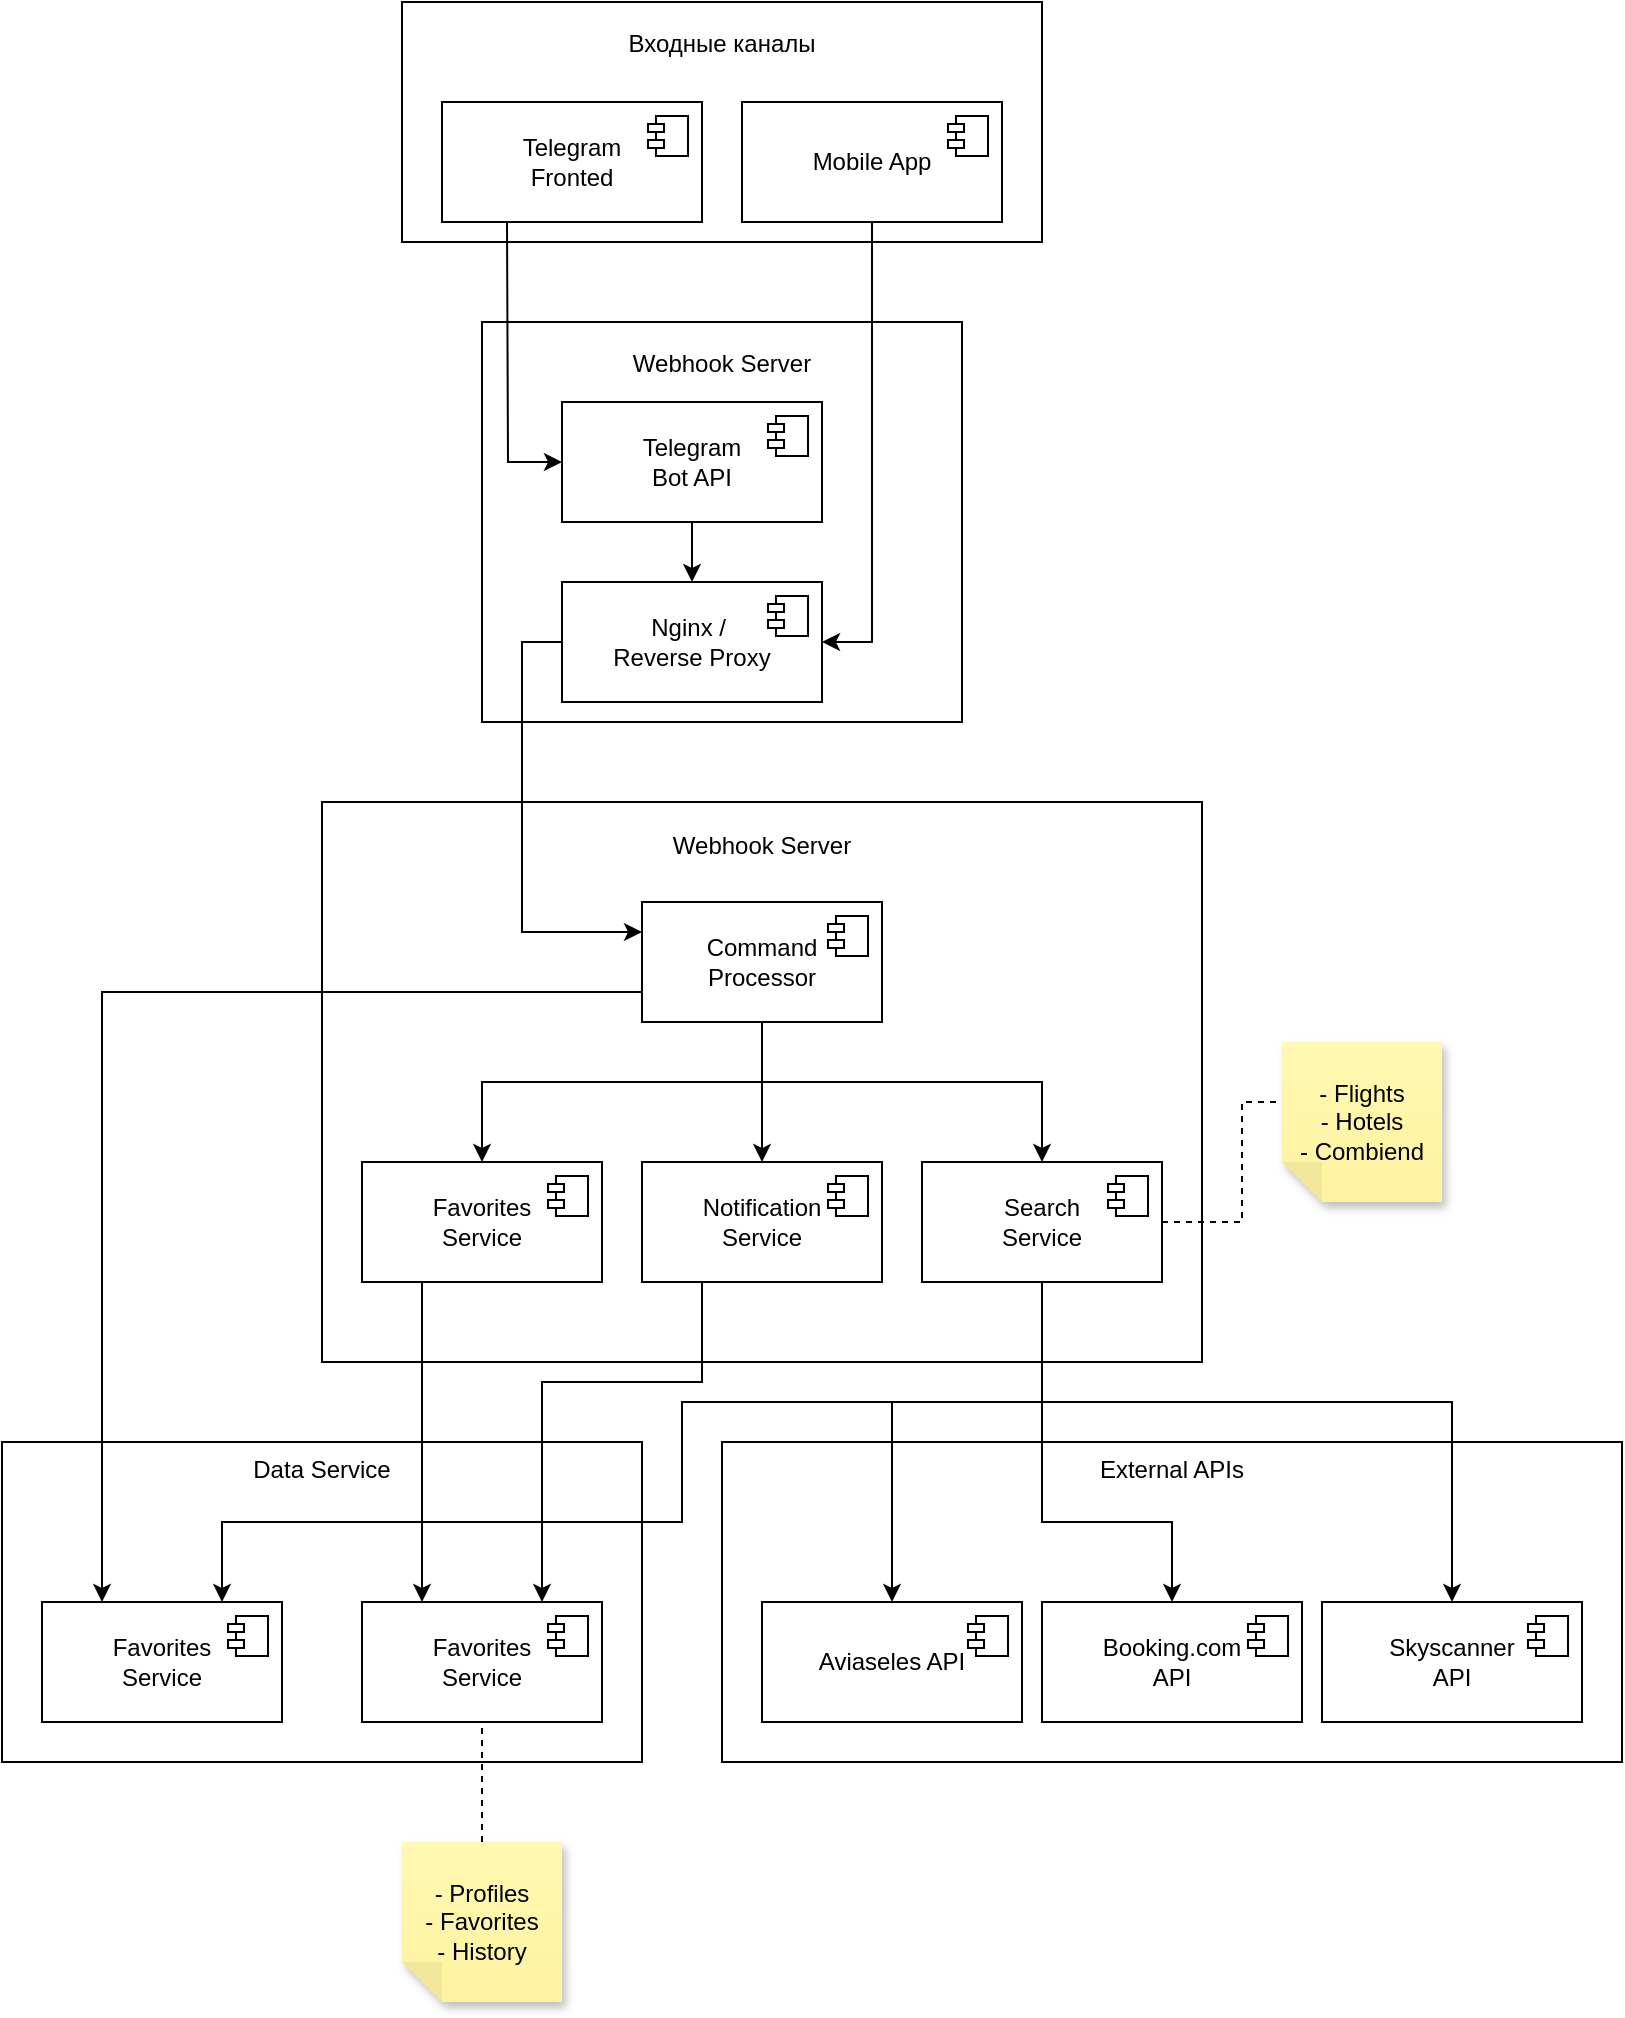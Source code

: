 <mxfile version="27.1.6">
  <diagram id="qsCmz5cgCutj90vAJ9o6" name="Страница — 1">
    <mxGraphModel dx="2377" dy="1252" grid="1" gridSize="10" guides="1" tooltips="1" connect="1" arrows="1" fold="1" page="1" pageScale="1" pageWidth="827" pageHeight="1169" math="0" shadow="0">
      <root>
        <mxCell id="0" />
        <mxCell id="1" parent="0" />
        <mxCell id="6g14PVRx89wxjFyA8-9d-1" value="&lt;p&gt;Входные каналы&lt;/p&gt;&lt;p&gt;&lt;br&gt;&lt;/p&gt;&lt;p&gt;&lt;br&gt;&lt;/p&gt;&lt;p&gt;&lt;br&gt;&lt;/p&gt;" style="rounded=0;whiteSpace=wrap;html=1;" vertex="1" parent="1">
          <mxGeometry x="280" y="40" width="320" height="120" as="geometry" />
        </mxCell>
        <mxCell id="6g14PVRx89wxjFyA8-9d-2" value="Telegram&lt;div&gt;Fronted&lt;/div&gt;" style="html=1;dropTarget=0;whiteSpace=wrap;" vertex="1" parent="1">
          <mxGeometry x="300" y="90" width="130" height="60" as="geometry" />
        </mxCell>
        <mxCell id="6g14PVRx89wxjFyA8-9d-3" value="" style="shape=module;jettyWidth=8;jettyHeight=4;" vertex="1" parent="6g14PVRx89wxjFyA8-9d-2">
          <mxGeometry x="1" width="20" height="20" relative="1" as="geometry">
            <mxPoint x="-27" y="7" as="offset" />
          </mxGeometry>
        </mxCell>
        <mxCell id="6g14PVRx89wxjFyA8-9d-6" value="Mobile App" style="html=1;dropTarget=0;whiteSpace=wrap;" vertex="1" parent="1">
          <mxGeometry x="450" y="90" width="130" height="60" as="geometry" />
        </mxCell>
        <mxCell id="6g14PVRx89wxjFyA8-9d-7" value="" style="shape=module;jettyWidth=8;jettyHeight=4;" vertex="1" parent="6g14PVRx89wxjFyA8-9d-6">
          <mxGeometry x="1" width="20" height="20" relative="1" as="geometry">
            <mxPoint x="-27" y="7" as="offset" />
          </mxGeometry>
        </mxCell>
        <mxCell id="6g14PVRx89wxjFyA8-9d-8" value="&lt;p&gt;Webhook Server&lt;/p&gt;&lt;p&gt;&lt;br&gt;&lt;/p&gt;&lt;p&gt;&lt;br&gt;&lt;/p&gt;&lt;p&gt;&lt;br&gt;&lt;/p&gt;&lt;p&gt;&lt;br&gt;&lt;/p&gt;&lt;p&gt;&lt;br&gt;&lt;/p&gt;&lt;p&gt;&lt;br&gt;&lt;/p&gt;" style="rounded=0;whiteSpace=wrap;html=1;" vertex="1" parent="1">
          <mxGeometry x="320" y="200" width="240" height="200" as="geometry" />
        </mxCell>
        <mxCell id="6g14PVRx89wxjFyA8-9d-9" value="Telegram&lt;div&gt;Bot API&lt;/div&gt;" style="html=1;dropTarget=0;whiteSpace=wrap;" vertex="1" parent="1">
          <mxGeometry x="360" y="240" width="130" height="60" as="geometry" />
        </mxCell>
        <mxCell id="6g14PVRx89wxjFyA8-9d-10" value="" style="shape=module;jettyWidth=8;jettyHeight=4;" vertex="1" parent="6g14PVRx89wxjFyA8-9d-9">
          <mxGeometry x="1" width="20" height="20" relative="1" as="geometry">
            <mxPoint x="-27" y="7" as="offset" />
          </mxGeometry>
        </mxCell>
        <mxCell id="6g14PVRx89wxjFyA8-9d-11" value="Nginx /&amp;nbsp;&lt;div&gt;Reverse Proxy&lt;/div&gt;" style="html=1;dropTarget=0;whiteSpace=wrap;" vertex="1" parent="1">
          <mxGeometry x="360" y="330" width="130" height="60" as="geometry" />
        </mxCell>
        <mxCell id="6g14PVRx89wxjFyA8-9d-12" value="" style="shape=module;jettyWidth=8;jettyHeight=4;" vertex="1" parent="6g14PVRx89wxjFyA8-9d-11">
          <mxGeometry x="1" width="20" height="20" relative="1" as="geometry">
            <mxPoint x="-27" y="7" as="offset" />
          </mxGeometry>
        </mxCell>
        <mxCell id="6g14PVRx89wxjFyA8-9d-13" value="&lt;p&gt;Webhook Server&lt;/p&gt;&lt;p&gt;&lt;br&gt;&lt;/p&gt;&lt;p&gt;&lt;br&gt;&lt;/p&gt;&lt;p&gt;&lt;br&gt;&lt;/p&gt;&lt;p&gt;&lt;br&gt;&lt;/p&gt;&lt;p&gt;&lt;br&gt;&lt;/p&gt;&lt;p&gt;&lt;br&gt;&lt;/p&gt;&lt;p&gt;&lt;br&gt;&lt;/p&gt;&lt;p&gt;&lt;br&gt;&lt;/p&gt;&lt;p&gt;&lt;br&gt;&lt;/p&gt;" style="rounded=0;whiteSpace=wrap;html=1;" vertex="1" parent="1">
          <mxGeometry x="240" y="440" width="440" height="280" as="geometry" />
        </mxCell>
        <mxCell id="6g14PVRx89wxjFyA8-9d-14" value="Command&lt;div&gt;Processor&lt;/div&gt;" style="html=1;dropTarget=0;whiteSpace=wrap;" vertex="1" parent="1">
          <mxGeometry x="400" y="490" width="120" height="60" as="geometry" />
        </mxCell>
        <mxCell id="6g14PVRx89wxjFyA8-9d-15" value="" style="shape=module;jettyWidth=8;jettyHeight=4;" vertex="1" parent="6g14PVRx89wxjFyA8-9d-14">
          <mxGeometry x="1" width="20" height="20" relative="1" as="geometry">
            <mxPoint x="-27" y="7" as="offset" />
          </mxGeometry>
        </mxCell>
        <mxCell id="6g14PVRx89wxjFyA8-9d-16" value="Favorites&lt;div&gt;Service&lt;/div&gt;" style="html=1;dropTarget=0;whiteSpace=wrap;" vertex="1" parent="1">
          <mxGeometry x="260" y="620" width="120" height="60" as="geometry" />
        </mxCell>
        <mxCell id="6g14PVRx89wxjFyA8-9d-17" value="" style="shape=module;jettyWidth=8;jettyHeight=4;" vertex="1" parent="6g14PVRx89wxjFyA8-9d-16">
          <mxGeometry x="1" width="20" height="20" relative="1" as="geometry">
            <mxPoint x="-27" y="7" as="offset" />
          </mxGeometry>
        </mxCell>
        <mxCell id="6g14PVRx89wxjFyA8-9d-20" value="Notification&lt;div&gt;Service&lt;/div&gt;" style="html=1;dropTarget=0;whiteSpace=wrap;" vertex="1" parent="1">
          <mxGeometry x="400" y="620" width="120" height="60" as="geometry" />
        </mxCell>
        <mxCell id="6g14PVRx89wxjFyA8-9d-21" value="" style="shape=module;jettyWidth=8;jettyHeight=4;" vertex="1" parent="6g14PVRx89wxjFyA8-9d-20">
          <mxGeometry x="1" width="20" height="20" relative="1" as="geometry">
            <mxPoint x="-27" y="7" as="offset" />
          </mxGeometry>
        </mxCell>
        <mxCell id="6g14PVRx89wxjFyA8-9d-22" value="Search&lt;div&gt;Service&lt;/div&gt;" style="html=1;dropTarget=0;whiteSpace=wrap;" vertex="1" parent="1">
          <mxGeometry x="540" y="620" width="120" height="60" as="geometry" />
        </mxCell>
        <mxCell id="6g14PVRx89wxjFyA8-9d-23" value="" style="shape=module;jettyWidth=8;jettyHeight=4;" vertex="1" parent="6g14PVRx89wxjFyA8-9d-22">
          <mxGeometry x="1" width="20" height="20" relative="1" as="geometry">
            <mxPoint x="-27" y="7" as="offset" />
          </mxGeometry>
        </mxCell>
        <mxCell id="6g14PVRx89wxjFyA8-9d-24" value="&lt;p&gt;Data Service&lt;/p&gt;&lt;p&gt;&lt;br&gt;&lt;/p&gt;&lt;p&gt;&lt;br&gt;&lt;/p&gt;&lt;p&gt;&lt;br&gt;&lt;/p&gt;&lt;p&gt;&lt;br&gt;&lt;/p&gt;&lt;p&gt;&lt;br&gt;&lt;/p&gt;" style="rounded=0;whiteSpace=wrap;html=1;" vertex="1" parent="1">
          <mxGeometry x="80" y="760" width="320" height="160" as="geometry" />
        </mxCell>
        <mxCell id="6g14PVRx89wxjFyA8-9d-25" value="Favorites&lt;div&gt;Service&lt;/div&gt;" style="html=1;dropTarget=0;whiteSpace=wrap;" vertex="1" parent="1">
          <mxGeometry x="100" y="840" width="120" height="60" as="geometry" />
        </mxCell>
        <mxCell id="6g14PVRx89wxjFyA8-9d-26" value="" style="shape=module;jettyWidth=8;jettyHeight=4;" vertex="1" parent="6g14PVRx89wxjFyA8-9d-25">
          <mxGeometry x="1" width="20" height="20" relative="1" as="geometry">
            <mxPoint x="-27" y="7" as="offset" />
          </mxGeometry>
        </mxCell>
        <mxCell id="6g14PVRx89wxjFyA8-9d-27" value="Favorites&lt;div&gt;Service&lt;/div&gt;" style="html=1;dropTarget=0;whiteSpace=wrap;" vertex="1" parent="1">
          <mxGeometry x="260" y="840" width="120" height="60" as="geometry" />
        </mxCell>
        <mxCell id="6g14PVRx89wxjFyA8-9d-28" value="" style="shape=module;jettyWidth=8;jettyHeight=4;" vertex="1" parent="6g14PVRx89wxjFyA8-9d-27">
          <mxGeometry x="1" width="20" height="20" relative="1" as="geometry">
            <mxPoint x="-27" y="7" as="offset" />
          </mxGeometry>
        </mxCell>
        <mxCell id="6g14PVRx89wxjFyA8-9d-29" value="&lt;p&gt;External APIs&lt;/p&gt;&lt;p&gt;&lt;br&gt;&lt;/p&gt;&lt;p&gt;&lt;br&gt;&lt;/p&gt;&lt;p&gt;&lt;br&gt;&lt;/p&gt;&lt;p&gt;&lt;br&gt;&lt;/p&gt;&lt;p&gt;&lt;br&gt;&lt;/p&gt;" style="rounded=0;whiteSpace=wrap;html=1;" vertex="1" parent="1">
          <mxGeometry x="440" y="760" width="450" height="160" as="geometry" />
        </mxCell>
        <mxCell id="6g14PVRx89wxjFyA8-9d-30" value="Aviaseles API" style="html=1;dropTarget=0;whiteSpace=wrap;" vertex="1" parent="1">
          <mxGeometry x="460" y="840" width="130" height="60" as="geometry" />
        </mxCell>
        <mxCell id="6g14PVRx89wxjFyA8-9d-31" value="" style="shape=module;jettyWidth=8;jettyHeight=4;" vertex="1" parent="6g14PVRx89wxjFyA8-9d-30">
          <mxGeometry x="1" width="20" height="20" relative="1" as="geometry">
            <mxPoint x="-27" y="7" as="offset" />
          </mxGeometry>
        </mxCell>
        <mxCell id="6g14PVRx89wxjFyA8-9d-32" value="Booking.com&lt;div&gt;API&lt;/div&gt;" style="html=1;dropTarget=0;whiteSpace=wrap;" vertex="1" parent="1">
          <mxGeometry x="600" y="840" width="130" height="60" as="geometry" />
        </mxCell>
        <mxCell id="6g14PVRx89wxjFyA8-9d-33" value="" style="shape=module;jettyWidth=8;jettyHeight=4;" vertex="1" parent="6g14PVRx89wxjFyA8-9d-32">
          <mxGeometry x="1" width="20" height="20" relative="1" as="geometry">
            <mxPoint x="-27" y="7" as="offset" />
          </mxGeometry>
        </mxCell>
        <mxCell id="6g14PVRx89wxjFyA8-9d-34" value="Skyscanner&lt;div&gt;API&lt;/div&gt;" style="html=1;dropTarget=0;whiteSpace=wrap;" vertex="1" parent="1">
          <mxGeometry x="740" y="840" width="130" height="60" as="geometry" />
        </mxCell>
        <mxCell id="6g14PVRx89wxjFyA8-9d-35" value="" style="shape=module;jettyWidth=8;jettyHeight=4;" vertex="1" parent="6g14PVRx89wxjFyA8-9d-34">
          <mxGeometry x="1" width="20" height="20" relative="1" as="geometry">
            <mxPoint x="-27" y="7" as="offset" />
          </mxGeometry>
        </mxCell>
        <mxCell id="6g14PVRx89wxjFyA8-9d-38" value="" style="endArrow=classic;html=1;rounded=0;exitX=0.25;exitY=1;exitDx=0;exitDy=0;entryX=0;entryY=0.5;entryDx=0;entryDy=0;" edge="1" parent="1" source="6g14PVRx89wxjFyA8-9d-2" target="6g14PVRx89wxjFyA8-9d-9">
          <mxGeometry width="50" height="50" relative="1" as="geometry">
            <mxPoint x="140" y="190" as="sourcePoint" />
            <mxPoint x="190" y="140" as="targetPoint" />
            <Array as="points">
              <mxPoint x="333" y="270" />
            </Array>
          </mxGeometry>
        </mxCell>
        <mxCell id="6g14PVRx89wxjFyA8-9d-39" value="" style="endArrow=classic;html=1;rounded=0;exitX=0.5;exitY=1;exitDx=0;exitDy=0;entryX=1;entryY=0.5;entryDx=0;entryDy=0;" edge="1" parent="1" source="6g14PVRx89wxjFyA8-9d-6" target="6g14PVRx89wxjFyA8-9d-11">
          <mxGeometry width="50" height="50" relative="1" as="geometry">
            <mxPoint x="690" y="200" as="sourcePoint" />
            <mxPoint x="740" y="150" as="targetPoint" />
            <Array as="points">
              <mxPoint x="515" y="360" />
            </Array>
          </mxGeometry>
        </mxCell>
        <mxCell id="6g14PVRx89wxjFyA8-9d-40" value="" style="endArrow=classic;html=1;rounded=0;exitX=0.5;exitY=1;exitDx=0;exitDy=0;entryX=0.5;entryY=0;entryDx=0;entryDy=0;" edge="1" parent="1" source="6g14PVRx89wxjFyA8-9d-9" target="6g14PVRx89wxjFyA8-9d-11">
          <mxGeometry width="50" height="50" relative="1" as="geometry">
            <mxPoint x="240" y="280" as="sourcePoint" />
            <mxPoint x="290" y="230" as="targetPoint" />
          </mxGeometry>
        </mxCell>
        <mxCell id="6g14PVRx89wxjFyA8-9d-41" value="" style="endArrow=classic;html=1;rounded=0;exitX=0;exitY=0.5;exitDx=0;exitDy=0;entryX=0;entryY=0.25;entryDx=0;entryDy=0;" edge="1" parent="1" source="6g14PVRx89wxjFyA8-9d-11" target="6g14PVRx89wxjFyA8-9d-14">
          <mxGeometry width="50" height="50" relative="1" as="geometry">
            <mxPoint x="180" y="370" as="sourcePoint" />
            <mxPoint x="230" y="320" as="targetPoint" />
            <Array as="points">
              <mxPoint x="340" y="360" />
              <mxPoint x="340" y="505" />
            </Array>
          </mxGeometry>
        </mxCell>
        <mxCell id="6g14PVRx89wxjFyA8-9d-42" value="- Flights&lt;div&gt;- Hotels&lt;/div&gt;&lt;div&gt;- Combiend&lt;/div&gt;" style="shape=note;whiteSpace=wrap;html=1;backgroundOutline=1;fontColor=#000000;darkOpacity=0.05;fillColor=#FFF9B2;strokeColor=none;fillStyle=solid;direction=west;gradientDirection=north;gradientColor=#FFF2A1;shadow=1;size=20;pointerEvents=1;" vertex="1" parent="1">
          <mxGeometry x="720" y="560" width="80" height="80" as="geometry" />
        </mxCell>
        <mxCell id="6g14PVRx89wxjFyA8-9d-43" value="" style="endArrow=none;dashed=1;html=1;rounded=0;exitX=1;exitY=0.5;exitDx=0;exitDy=0;entryX=0;entryY=0;entryDx=80;entryDy=50;entryPerimeter=0;" edge="1" parent="1" source="6g14PVRx89wxjFyA8-9d-22" target="6g14PVRx89wxjFyA8-9d-42">
          <mxGeometry width="50" height="50" relative="1" as="geometry">
            <mxPoint x="710" y="690" as="sourcePoint" />
            <mxPoint x="760" y="640" as="targetPoint" />
            <Array as="points">
              <mxPoint x="700" y="650" />
              <mxPoint x="700" y="590" />
            </Array>
          </mxGeometry>
        </mxCell>
        <mxCell id="6g14PVRx89wxjFyA8-9d-44" value="" style="endArrow=classic;html=1;rounded=0;exitX=0.5;exitY=1;exitDx=0;exitDy=0;entryX=0.5;entryY=0;entryDx=0;entryDy=0;" edge="1" parent="1" source="6g14PVRx89wxjFyA8-9d-22" target="6g14PVRx89wxjFyA8-9d-34">
          <mxGeometry width="50" height="50" relative="1" as="geometry">
            <mxPoint x="950" y="690" as="sourcePoint" />
            <mxPoint x="1000" y="640" as="targetPoint" />
            <Array as="points">
              <mxPoint x="600" y="740" />
              <mxPoint x="805" y="740" />
            </Array>
          </mxGeometry>
        </mxCell>
        <mxCell id="6g14PVRx89wxjFyA8-9d-45" value="" style="endArrow=classic;html=1;rounded=0;exitX=0.5;exitY=1;exitDx=0;exitDy=0;entryX=0.5;entryY=0;entryDx=0;entryDy=0;" edge="1" parent="1" source="6g14PVRx89wxjFyA8-9d-22" target="6g14PVRx89wxjFyA8-9d-32">
          <mxGeometry width="50" height="50" relative="1" as="geometry">
            <mxPoint x="890" y="700" as="sourcePoint" />
            <mxPoint x="940" y="650" as="targetPoint" />
            <Array as="points">
              <mxPoint x="600" y="800" />
              <mxPoint x="665" y="800" />
            </Array>
          </mxGeometry>
        </mxCell>
        <mxCell id="6g14PVRx89wxjFyA8-9d-46" value="" style="endArrow=classic;html=1;rounded=0;exitX=0.5;exitY=1;exitDx=0;exitDy=0;entryX=0.5;entryY=0;entryDx=0;entryDy=0;" edge="1" parent="1" source="6g14PVRx89wxjFyA8-9d-22" target="6g14PVRx89wxjFyA8-9d-30">
          <mxGeometry width="50" height="50" relative="1" as="geometry">
            <mxPoint x="480" y="750" as="sourcePoint" />
            <mxPoint x="530" y="700" as="targetPoint" />
            <Array as="points">
              <mxPoint x="600" y="740" />
              <mxPoint x="525" y="740" />
            </Array>
          </mxGeometry>
        </mxCell>
        <mxCell id="6g14PVRx89wxjFyA8-9d-47" value="" style="endArrow=classic;html=1;rounded=0;exitX=0.5;exitY=1;exitDx=0;exitDy=0;entryX=0.5;entryY=0;entryDx=0;entryDy=0;" edge="1" parent="1" source="6g14PVRx89wxjFyA8-9d-14" target="6g14PVRx89wxjFyA8-9d-22">
          <mxGeometry width="50" height="50" relative="1" as="geometry">
            <mxPoint x="560" y="520" as="sourcePoint" />
            <mxPoint x="610" y="470" as="targetPoint" />
            <Array as="points">
              <mxPoint x="460" y="580" />
              <mxPoint x="600" y="580" />
            </Array>
          </mxGeometry>
        </mxCell>
        <mxCell id="6g14PVRx89wxjFyA8-9d-48" value="" style="endArrow=classic;html=1;rounded=0;exitX=0.5;exitY=1;exitDx=0;exitDy=0;entryX=0.5;entryY=0;entryDx=0;entryDy=0;" edge="1" parent="1" source="6g14PVRx89wxjFyA8-9d-14" target="6g14PVRx89wxjFyA8-9d-20">
          <mxGeometry width="50" height="50" relative="1" as="geometry">
            <mxPoint x="160" y="560" as="sourcePoint" />
            <mxPoint x="210" y="510" as="targetPoint" />
          </mxGeometry>
        </mxCell>
        <mxCell id="6g14PVRx89wxjFyA8-9d-49" value="" style="endArrow=classic;html=1;rounded=0;exitX=0.5;exitY=1;exitDx=0;exitDy=0;entryX=0.5;entryY=0;entryDx=0;entryDy=0;" edge="1" parent="1" source="6g14PVRx89wxjFyA8-9d-14" target="6g14PVRx89wxjFyA8-9d-16">
          <mxGeometry width="50" height="50" relative="1" as="geometry">
            <mxPoint x="180" y="560" as="sourcePoint" />
            <mxPoint x="230" y="510" as="targetPoint" />
            <Array as="points">
              <mxPoint x="460" y="580" />
              <mxPoint x="320" y="580" />
            </Array>
          </mxGeometry>
        </mxCell>
        <mxCell id="6g14PVRx89wxjFyA8-9d-50" value="" style="endArrow=classic;html=1;rounded=0;exitX=0;exitY=0.75;exitDx=0;exitDy=0;entryX=0.25;entryY=0;entryDx=0;entryDy=0;" edge="1" parent="1" source="6g14PVRx89wxjFyA8-9d-14" target="6g14PVRx89wxjFyA8-9d-25">
          <mxGeometry width="50" height="50" relative="1" as="geometry">
            <mxPoint x="120" y="540" as="sourcePoint" />
            <mxPoint x="170" y="490" as="targetPoint" />
            <Array as="points">
              <mxPoint x="130" y="535" />
            </Array>
          </mxGeometry>
        </mxCell>
        <mxCell id="6g14PVRx89wxjFyA8-9d-51" value="" style="endArrow=classic;html=1;rounded=0;exitX=0.25;exitY=1;exitDx=0;exitDy=0;entryX=0.25;entryY=0;entryDx=0;entryDy=0;" edge="1" parent="1" source="6g14PVRx89wxjFyA8-9d-16" target="6g14PVRx89wxjFyA8-9d-27">
          <mxGeometry width="50" height="50" relative="1" as="geometry">
            <mxPoint x="140" y="690" as="sourcePoint" />
            <mxPoint x="190" y="640" as="targetPoint" />
          </mxGeometry>
        </mxCell>
        <mxCell id="6g14PVRx89wxjFyA8-9d-52" value="" style="endArrow=classic;html=1;rounded=0;exitX=0.25;exitY=1;exitDx=0;exitDy=0;entryX=0.75;entryY=0;entryDx=0;entryDy=0;" edge="1" parent="1" source="6g14PVRx89wxjFyA8-9d-20" target="6g14PVRx89wxjFyA8-9d-27">
          <mxGeometry width="50" height="50" relative="1" as="geometry">
            <mxPoint x="160" y="710" as="sourcePoint" />
            <mxPoint x="210" y="660" as="targetPoint" />
            <Array as="points">
              <mxPoint x="430" y="730" />
              <mxPoint x="350" y="730" />
            </Array>
          </mxGeometry>
        </mxCell>
        <mxCell id="6g14PVRx89wxjFyA8-9d-53" value="" style="endArrow=classic;html=1;rounded=0;exitX=0.5;exitY=1;exitDx=0;exitDy=0;entryX=0.75;entryY=0;entryDx=0;entryDy=0;" edge="1" parent="1" source="6g14PVRx89wxjFyA8-9d-22" target="6g14PVRx89wxjFyA8-9d-25">
          <mxGeometry width="50" height="50" relative="1" as="geometry">
            <mxPoint x="450" y="760" as="sourcePoint" />
            <mxPoint x="500" y="710" as="targetPoint" />
            <Array as="points">
              <mxPoint x="600" y="740" />
              <mxPoint x="420" y="740" />
              <mxPoint x="420" y="800" />
              <mxPoint x="190" y="800" />
            </Array>
          </mxGeometry>
        </mxCell>
        <mxCell id="6g14PVRx89wxjFyA8-9d-54" value="- Profiles&lt;div&gt;- Favorites&lt;/div&gt;&lt;div&gt;- History&lt;/div&gt;" style="shape=note;whiteSpace=wrap;html=1;backgroundOutline=1;fontColor=#000000;darkOpacity=0.05;fillColor=#FFF9B2;strokeColor=none;fillStyle=solid;direction=west;gradientDirection=north;gradientColor=#FFF2A1;shadow=1;size=20;pointerEvents=1;" vertex="1" parent="1">
          <mxGeometry x="280" y="960" width="80" height="80" as="geometry" />
        </mxCell>
        <mxCell id="6g14PVRx89wxjFyA8-9d-55" value="" style="endArrow=none;dashed=1;html=1;rounded=0;entryX=0.5;entryY=1;entryDx=0;entryDy=0;exitX=0.5;exitY=1;exitDx=0;exitDy=0;exitPerimeter=0;" edge="1" parent="1" source="6g14PVRx89wxjFyA8-9d-54" target="6g14PVRx89wxjFyA8-9d-27">
          <mxGeometry width="50" height="50" relative="1" as="geometry">
            <mxPoint x="230" y="980" as="sourcePoint" />
            <mxPoint x="280" y="930" as="targetPoint" />
          </mxGeometry>
        </mxCell>
      </root>
    </mxGraphModel>
  </diagram>
</mxfile>
